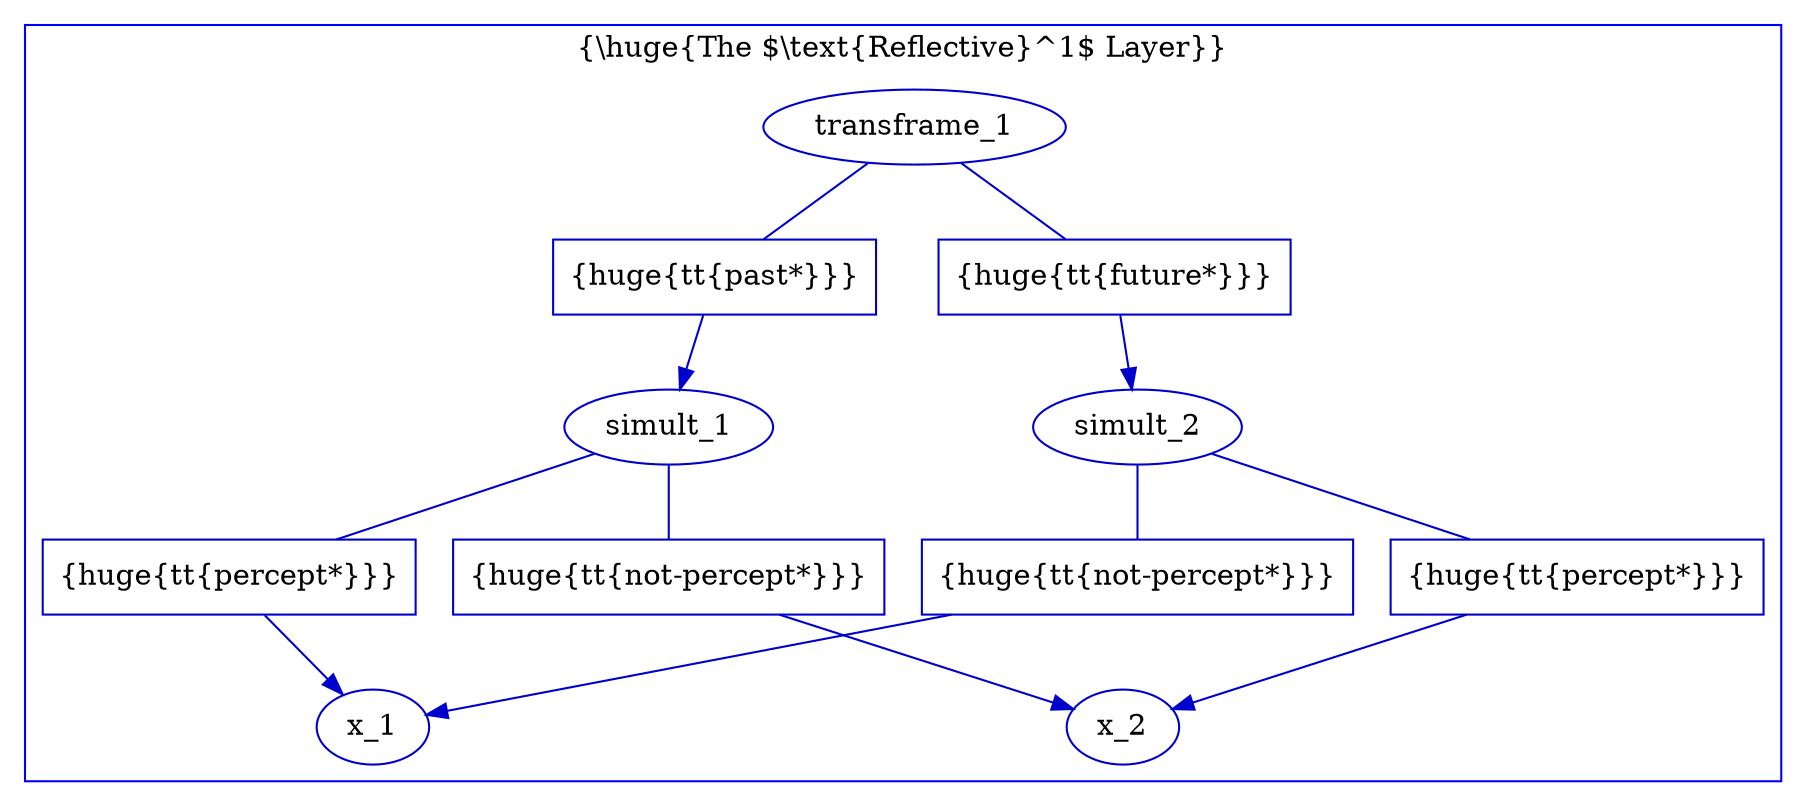 digraph G {
  
  subgraph cluster_1 {
    label = "{\\huge{The $\\text{Reflective}^1$ Layer}}";
    color=blue
    
    // reflective
    node [fillcolor = white, color = "#0000CC", style = filled];
    edge [color = "#0000CC"];
        
    // x_1^*
    
    x_1 [texlbl = "{\huge{\tt{x-1*}}}"];
    
    // x_2^*
    
    x_2 [texlbl = "{\huge{\tt{x-2*}}}"];
    
    // simult_1^*
    
    simult_1 [texlbl = "{\huge{\tt{simult-1*}}}"];
    
    simult_1_percept_x_1 [shape=box,style=filled,label="{\huge{\tt{percept*}}}"];
    simult_1 -> simult_1_percept_x_1 [arrowhead=none];
    simult_1_percept_x_1 -> x_1 [style="-triangle 45"];
    
    simult_1_not_percept_x_2 [shape=box,style=filled,label="{\huge{\tt{not-percept*}}}"];
    simult_1 -> simult_1_not_percept_x_2 [arrowhead=none];
    simult_1_not_percept_x_2 -> x_2 [style="-triangle 45"];
    
    // simult_2^*
    
    simult_2 [texlbl = "{\huge{\tt{simult-2*}}}"];
    
    simult_2_not_percept_x_1 [shape=box,style=filled,label="{\huge{\tt{not-percept*}}}"];
    simult_2 -> simult_2_not_percept_x_1 [arrowhead=none];
    simult_2_not_percept_x_1 -> x_1 [style="-triangle 45"];
    
    simult_2_percept_x_2 [shape=box,style=filled,label="{\huge{\tt{percept*}}}"];
    simult_2 -> simult_2_percept_x_2 [arrowhead=none];
    simult_2_percept_x_2 -> x_2 [style="-triangle 45"];
    
    
    // transframe_1
    
    transframe_1 [texlbl = "{\huge{\tt{transframe-1*}}}"];
    
    transframe_1_past_simult_1 [shape=box,style=filled,label="{\huge{\tt{past*}}}"];
    transframe_1 -> transframe_1_past_simult_1 [arrowhead=none];
    transframe_1_past_simult_1 -> simult_1 [style="-triangle 45"];

    transframe_1_future_simult_2 [shape=box,style=filled,label="{\huge{\tt{future*}}}"];
    transframe_1 -> transframe_1_future_simult_2 [arrowhead=none];
    transframe_1_future_simult_2 -> simult_2 [style="-triangle 45"];

  }
}

